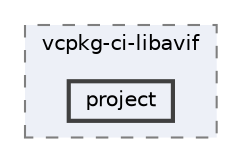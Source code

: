 digraph "external/reflect-cpp/vcpkg/scripts/test_ports/vcpkg-ci-libavif/project"
{
 // LATEX_PDF_SIZE
  bgcolor="transparent";
  edge [fontname=Helvetica,fontsize=10,labelfontname=Helvetica,labelfontsize=10];
  node [fontname=Helvetica,fontsize=10,shape=box,height=0.2,width=0.4];
  compound=true
  subgraph clusterdir_fde569baa93ebd513ee3fb86ed08833a {
    graph [ bgcolor="#edf0f7", pencolor="grey50", label="vcpkg-ci-libavif", fontname=Helvetica,fontsize=10 style="filled,dashed", URL="dir_fde569baa93ebd513ee3fb86ed08833a.html",tooltip=""]
  dir_bd91aacf897c777dc9a4bc6533965276 [label="project", fillcolor="#edf0f7", color="grey25", style="filled,bold", URL="dir_bd91aacf897c777dc9a4bc6533965276.html",tooltip=""];
  }
}
